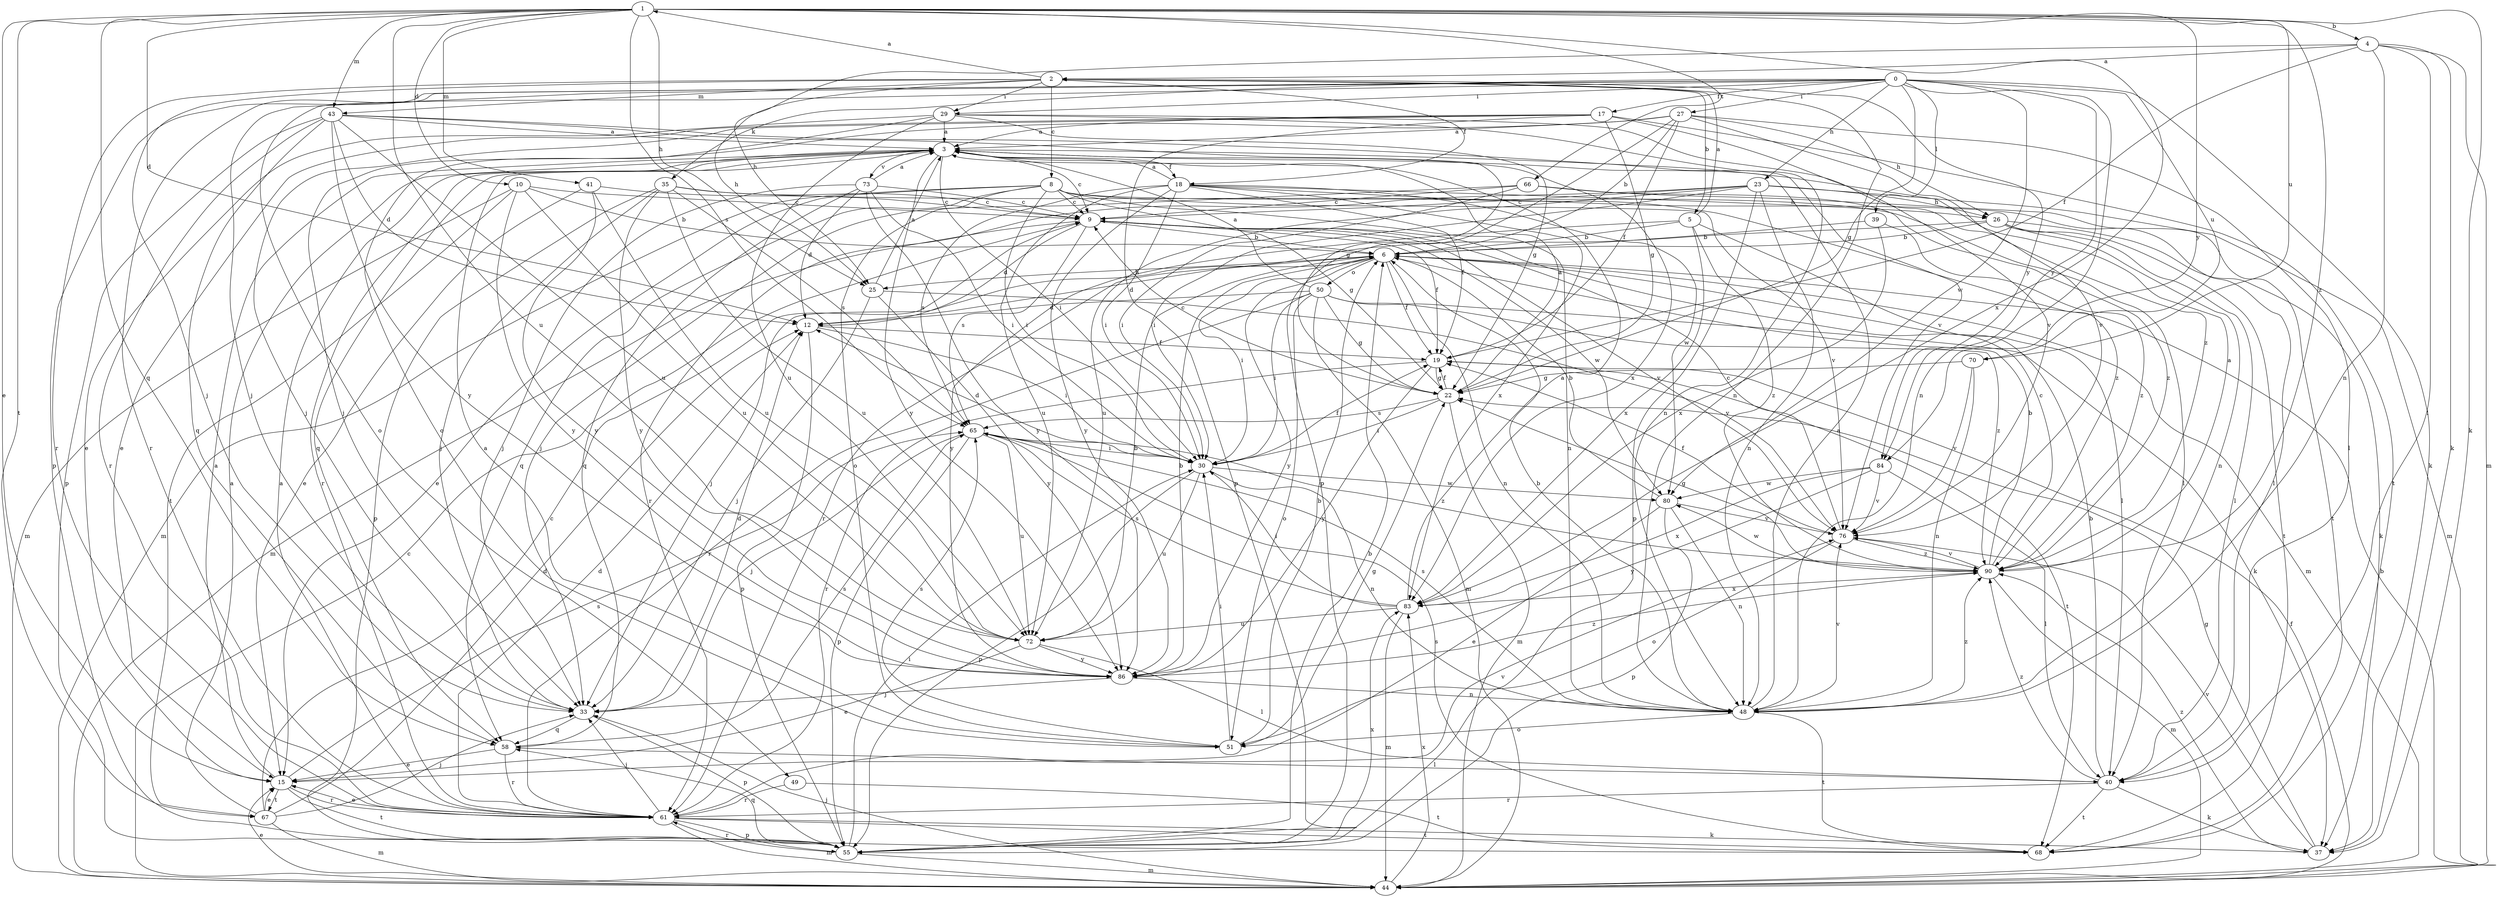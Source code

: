 strict digraph  {
0;
1;
2;
3;
4;
5;
6;
8;
9;
10;
12;
15;
17;
18;
19;
22;
23;
25;
26;
27;
29;
30;
33;
35;
37;
39;
40;
41;
43;
44;
48;
49;
50;
51;
55;
58;
61;
65;
66;
67;
68;
70;
72;
73;
76;
80;
83;
84;
86;
90;
0 -> 17  [label=f];
0 -> 22  [label=g];
0 -> 23  [label=h];
0 -> 27  [label=i];
0 -> 29  [label=i];
0 -> 33  [label=j];
0 -> 35  [label=k];
0 -> 37  [label=k];
0 -> 39  [label=l];
0 -> 48  [label=n];
0 -> 49  [label=o];
0 -> 55  [label=p];
0 -> 61  [label=r];
0 -> 70  [label=u];
0 -> 80  [label=w];
0 -> 84  [label=y];
1 -> 4  [label=b];
1 -> 10  [label=d];
1 -> 12  [label=d];
1 -> 15  [label=e];
1 -> 25  [label=h];
1 -> 37  [label=k];
1 -> 41  [label=m];
1 -> 43  [label=m];
1 -> 58  [label=q];
1 -> 65  [label=s];
1 -> 66  [label=t];
1 -> 67  [label=t];
1 -> 70  [label=u];
1 -> 72  [label=u];
1 -> 83  [label=x];
1 -> 84  [label=y];
1 -> 90  [label=z];
2 -> 1  [label=a];
2 -> 5  [label=b];
2 -> 8  [label=c];
2 -> 18  [label=f];
2 -> 25  [label=h];
2 -> 29  [label=i];
2 -> 33  [label=j];
2 -> 43  [label=m];
2 -> 48  [label=n];
2 -> 61  [label=r];
2 -> 84  [label=y];
3 -> 9  [label=c];
3 -> 18  [label=f];
3 -> 30  [label=i];
3 -> 58  [label=q];
3 -> 61  [label=r];
3 -> 73  [label=v];
3 -> 83  [label=x];
3 -> 86  [label=y];
4 -> 2  [label=a];
4 -> 19  [label=f];
4 -> 25  [label=h];
4 -> 37  [label=k];
4 -> 40  [label=l];
4 -> 44  [label=m];
4 -> 48  [label=n];
5 -> 2  [label=a];
5 -> 6  [label=b];
5 -> 40  [label=l];
5 -> 83  [label=x];
5 -> 86  [label=y];
5 -> 90  [label=z];
6 -> 12  [label=d];
6 -> 19  [label=f];
6 -> 25  [label=h];
6 -> 30  [label=i];
6 -> 33  [label=j];
6 -> 44  [label=m];
6 -> 48  [label=n];
6 -> 50  [label=o];
6 -> 86  [label=y];
8 -> 9  [label=c];
8 -> 15  [label=e];
8 -> 22  [label=g];
8 -> 30  [label=i];
8 -> 40  [label=l];
8 -> 44  [label=m];
8 -> 48  [label=n];
8 -> 51  [label=o];
8 -> 58  [label=q];
8 -> 76  [label=v];
9 -> 6  [label=b];
9 -> 12  [label=d];
9 -> 19  [label=f];
9 -> 44  [label=m];
9 -> 65  [label=s];
9 -> 76  [label=v];
9 -> 80  [label=w];
10 -> 6  [label=b];
10 -> 9  [label=c];
10 -> 44  [label=m];
10 -> 67  [label=t];
10 -> 72  [label=u];
10 -> 86  [label=y];
12 -> 19  [label=f];
12 -> 30  [label=i];
12 -> 55  [label=p];
15 -> 3  [label=a];
15 -> 61  [label=r];
15 -> 65  [label=s];
15 -> 67  [label=t];
15 -> 68  [label=t];
17 -> 3  [label=a];
17 -> 15  [label=e];
17 -> 22  [label=g];
17 -> 33  [label=j];
17 -> 55  [label=p];
17 -> 68  [label=t];
17 -> 76  [label=v];
18 -> 3  [label=a];
18 -> 19  [label=f];
18 -> 26  [label=h];
18 -> 30  [label=i];
18 -> 65  [label=s];
18 -> 72  [label=u];
18 -> 80  [label=w];
18 -> 83  [label=x];
18 -> 86  [label=y];
18 -> 90  [label=z];
19 -> 22  [label=g];
19 -> 61  [label=r];
19 -> 68  [label=t];
19 -> 86  [label=y];
22 -> 3  [label=a];
22 -> 9  [label=c];
22 -> 19  [label=f];
22 -> 30  [label=i];
22 -> 44  [label=m];
22 -> 65  [label=s];
23 -> 9  [label=c];
23 -> 26  [label=h];
23 -> 30  [label=i];
23 -> 44  [label=m];
23 -> 48  [label=n];
23 -> 55  [label=p];
23 -> 61  [label=r];
23 -> 72  [label=u];
25 -> 3  [label=a];
25 -> 33  [label=j];
25 -> 76  [label=v];
25 -> 86  [label=y];
26 -> 6  [label=b];
26 -> 37  [label=k];
26 -> 40  [label=l];
26 -> 48  [label=n];
26 -> 61  [label=r];
26 -> 68  [label=t];
27 -> 3  [label=a];
27 -> 6  [label=b];
27 -> 19  [label=f];
27 -> 26  [label=h];
27 -> 33  [label=j];
27 -> 40  [label=l];
27 -> 55  [label=p];
27 -> 76  [label=v];
29 -> 3  [label=a];
29 -> 15  [label=e];
29 -> 22  [label=g];
29 -> 48  [label=n];
29 -> 51  [label=o];
29 -> 72  [label=u];
29 -> 90  [label=z];
30 -> 12  [label=d];
30 -> 19  [label=f];
30 -> 48  [label=n];
30 -> 55  [label=p];
30 -> 72  [label=u];
30 -> 80  [label=w];
33 -> 12  [label=d];
33 -> 55  [label=p];
33 -> 58  [label=q];
35 -> 9  [label=c];
35 -> 33  [label=j];
35 -> 40  [label=l];
35 -> 55  [label=p];
35 -> 65  [label=s];
35 -> 72  [label=u];
35 -> 86  [label=y];
37 -> 22  [label=g];
37 -> 76  [label=v];
37 -> 90  [label=z];
39 -> 6  [label=b];
39 -> 83  [label=x];
39 -> 90  [label=z];
40 -> 6  [label=b];
40 -> 37  [label=k];
40 -> 61  [label=r];
40 -> 68  [label=t];
40 -> 90  [label=z];
41 -> 9  [label=c];
41 -> 15  [label=e];
41 -> 72  [label=u];
41 -> 86  [label=y];
43 -> 3  [label=a];
43 -> 12  [label=d];
43 -> 22  [label=g];
43 -> 55  [label=p];
43 -> 58  [label=q];
43 -> 61  [label=r];
43 -> 72  [label=u];
43 -> 76  [label=v];
43 -> 86  [label=y];
44 -> 6  [label=b];
44 -> 9  [label=c];
44 -> 15  [label=e];
44 -> 19  [label=f];
44 -> 33  [label=j];
44 -> 83  [label=x];
48 -> 3  [label=a];
48 -> 6  [label=b];
48 -> 51  [label=o];
48 -> 65  [label=s];
48 -> 68  [label=t];
48 -> 76  [label=v];
48 -> 90  [label=z];
49 -> 61  [label=r];
49 -> 68  [label=t];
50 -> 3  [label=a];
50 -> 12  [label=d];
50 -> 22  [label=g];
50 -> 30  [label=i];
50 -> 37  [label=k];
50 -> 44  [label=m];
50 -> 51  [label=o];
50 -> 61  [label=r];
50 -> 90  [label=z];
51 -> 3  [label=a];
51 -> 6  [label=b];
51 -> 22  [label=g];
51 -> 30  [label=i];
51 -> 65  [label=s];
55 -> 6  [label=b];
55 -> 30  [label=i];
55 -> 44  [label=m];
55 -> 58  [label=q];
55 -> 61  [label=r];
55 -> 83  [label=x];
58 -> 15  [label=e];
58 -> 40  [label=l];
58 -> 61  [label=r];
58 -> 65  [label=s];
61 -> 3  [label=a];
61 -> 12  [label=d];
61 -> 15  [label=e];
61 -> 33  [label=j];
61 -> 37  [label=k];
61 -> 44  [label=m];
61 -> 55  [label=p];
61 -> 68  [label=t];
61 -> 76  [label=v];
65 -> 30  [label=i];
65 -> 33  [label=j];
65 -> 55  [label=p];
65 -> 72  [label=u];
65 -> 90  [label=z];
66 -> 9  [label=c];
66 -> 30  [label=i];
66 -> 33  [label=j];
66 -> 68  [label=t];
66 -> 90  [label=z];
67 -> 3  [label=a];
67 -> 9  [label=c];
67 -> 12  [label=d];
67 -> 15  [label=e];
67 -> 33  [label=j];
67 -> 44  [label=m];
68 -> 65  [label=s];
70 -> 22  [label=g];
70 -> 48  [label=n];
70 -> 76  [label=v];
72 -> 6  [label=b];
72 -> 15  [label=e];
72 -> 40  [label=l];
72 -> 86  [label=y];
73 -> 3  [label=a];
73 -> 9  [label=c];
73 -> 12  [label=d];
73 -> 30  [label=i];
73 -> 33  [label=j];
73 -> 58  [label=q];
73 -> 86  [label=y];
76 -> 9  [label=c];
76 -> 19  [label=f];
76 -> 51  [label=o];
76 -> 90  [label=z];
80 -> 6  [label=b];
80 -> 15  [label=e];
80 -> 48  [label=n];
80 -> 55  [label=p];
80 -> 76  [label=v];
83 -> 3  [label=a];
83 -> 30  [label=i];
83 -> 44  [label=m];
83 -> 65  [label=s];
83 -> 72  [label=u];
84 -> 40  [label=l];
84 -> 76  [label=v];
84 -> 80  [label=w];
84 -> 83  [label=x];
84 -> 86  [label=y];
86 -> 6  [label=b];
86 -> 33  [label=j];
86 -> 48  [label=n];
86 -> 90  [label=z];
90 -> 3  [label=a];
90 -> 6  [label=b];
90 -> 9  [label=c];
90 -> 22  [label=g];
90 -> 44  [label=m];
90 -> 76  [label=v];
90 -> 80  [label=w];
90 -> 83  [label=x];
}
